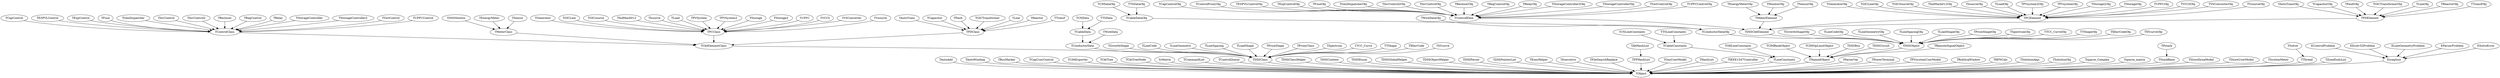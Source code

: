 DiGraph Classes {
  "Exception" -> "TObject"
  "EControlProblem" -> "Exception"
  "EControlProblem" [href="Solution.EControlProblem.html"]
  "EEsolv32Problem" -> "Exception"
  "EEsolv32Problem" [href="Ymatrix.EEsolv32Problem.html"]
  "ELineGeometryProblem" -> "Exception"
  "ELineGeometryProblem" [href="LineGeometry.ELineGeometryProblem.html"]
  "EParserProblem" -> "Exception"
  "EParserProblem" [href="ParserDel.EParserProblem.html"]
  "ESolveError" -> "Exception"
  "ESolveError" [href="Solution.ESolveError.html"]
  "TAutoAdd" -> "TObject"
  "TAutoAdd" [href="AutoAdd.TAutoAdd.html"]
  "TAutoWinding" -> "TObject"
  "TAutoWinding" [href="AutoTrans.TAutoWinding.html"]
  "TBusMarker" -> "TObject"
  "TBusMarker" [href="Circuit.TBusMarker.html"]
  "TCapUserControl" -> "TObject"
  "TCapUserControl" [href="CapUserControl.TCapUserControl.html"]
  "TCIMExporter" -> "TObject"
  "TCIMExporter" [href="ExportCIMXML.TCIMExporter.html"]
  "TCktTree" -> "TObject"
  "TCktTree" [href="CktTree.TCktTree.html"]
  "TCktTreeNode" -> "TObject"
  "TCktTreeNode" [href="CktTree.TCktTreeNode.html"]
  "TcMatrix" -> "TObject"
  "TcMatrix" [href="Ucmatrix.TcMatrix.html"]
  "TCommandList" -> "TObject"
  "TCommandList" [href="Command.TCommandList.html"]
  "TControlQueue" -> "TObject"
  "TControlQueue" [href="ControlQueue.TControlQueue.html"]
  "TDSSClass" -> "TObject"
  "TDSSClass" [href="DSSClass.TDSSClass.html"]
  "TCktElementClass" -> "TDSSClass"
  "TCktElementClass" [href="CktElementClass.TCktElementClass.html"]
  "TControlClass" -> "TCktElementClass"
  "TControlClass" [href="ControlClass.TControlClass.html"]
  "TCapControl" -> "TControlClass"
  "TCapControl" [href="CapControl.TCapControl.html"]
  "TESPVLControl" -> "TControlClass"
  "TESPVLControl" [href="ESPVLControl.TESPVLControl.html"]
  "TExpControl" -> "TControlClass"
  "TExpControl" [href="ExpControl.TExpControl.html"]
  "TFuse" -> "TControlClass"
  "TFuse" [href="Fuse.TFuse.html"]
  "TGenDispatcher" -> "TControlClass"
  "TGenDispatcher" [href="GenDispatcher.TGenDispatcher.html"]
  "TInvControl" -> "TControlClass"
  "TInvControl" [href="InvControl.TInvControl.html"]
  "TInvControl2" -> "TControlClass"
  "TInvControl2" [href="InvControl2.TInvControl2.html"]
  "TRecloser" -> "TControlClass"
  "TRecloser" [href="Recloser.TRecloser.html"]
  "TRegControl" -> "TControlClass"
  "TRegControl" [href="RegControl.TRegControl.html"]
  "TRelay" -> "TControlClass"
  "TRelay" [href="Relay.TRelay.html"]
  "TStorageController" -> "TControlClass"
  "TStorageController" [href="StorageController.TStorageController.html"]
  "TStorageController2" -> "TControlClass"
  "TStorageController2" [href="StorageController2.TStorageController2.html"]
  "TSwtControl" -> "TControlClass"
  "TSwtControl" [href="SwtControl.TSwtControl.html"]
  "TUPFCControl" -> "TControlClass"
  "TUPFCControl" [href="UPFCControl.TUPFCControl.html"]
  "TMeterClass" -> "TCktElementClass"
  "TMeterClass" [href="MeterClass.TMeterClass.html"]
  "TDSSMonitor" -> "TMeterClass"
  "TDSSMonitor" [href="Monitor.TDSSMonitor.html"]
  "TEnergyMeter" -> "TMeterClass"
  "TEnergyMeter" [href="EnergyMeter.TEnergyMeter.html"]
  "TSensor" -> "TMeterClass"
  "TSensor" [href="Sensor.TSensor.html"]
  "TPCClass" -> "TCktElementClass"
  "TPCClass" [href="PCClass.TPCClass.html"]
  "TGenerator" -> "TPCClass"
  "TGenerator" [href="generator.TGenerator.html"]
  "TGICLine" -> "TPCClass"
  "TGICLine" [href="GICLine.TGICLine.html"]
  "TGICsource" -> "TPCClass"
  "TGICsource" [href="GICsource.TGICsource.html"]
  "TIndMach012" -> "TPCClass"
  "TIndMach012" [href="IndMach012.TIndMach012.html"]
  "TIsource" -> "TPCClass"
  "TIsource" [href="Isource.TIsource.html"]
  "TLoad" -> "TPCClass"
  "TLoad" [href="Load.TLoad.html"]
  "TPVSystem" -> "TPCClass"
  "TPVSystem" [href="PVsystem.TPVSystem.html"]
  "TPVSystem2" -> "TPCClass"
  "TPVSystem2" [href="PVsystem2.TPVSystem2.html"]
  "TStorage" -> "TPCClass"
  "TStorage" [href="Storage.TStorage.html"]
  "TStorage2" -> "TPCClass"
  "TStorage2" [href="Storage2.TStorage2.html"]
  "TUPFC" -> "TPCClass"
  "TUPFC" [href="UPFC.TUPFC.html"]
  "TVCCS" -> "TPCClass"
  "TVCCS" [href="VCCS.TVCCS.html"]
  "TVSConverter" -> "TPCClass"
  "TVSConverter" [href="VSConverter.TVSConverter.html"]
  "TVsource" -> "TPCClass"
  "TVsource" [href="VSource.TVsource.html"]
  "TPDClass" -> "TCktElementClass"
  "TPDClass" [href="PDClass.TPDClass.html"]
  "TAutoTrans" -> "TPDClass"
  "TAutoTrans" [href="AutoTrans.TAutoTrans.html"]
  "TCapacitor" -> "TPDClass"
  "TCapacitor" [href="Capacitor.TCapacitor.html"]
  "TFault" -> "TPDClass"
  "TFault" [href="Fault.TFault.html"]
  "TGICTransformer" -> "TPDClass"
  "TGICTransformer" [href="GICTransformer.TGICTransformer.html"]
  "TLine" -> "TPDClass"
  "TLine" [href="Line.TLine.html"]
  "TReactor" -> "TPDClass"
  "TReactor" [href="Reactor.TReactor.html"]
  "TTransf" -> "TPDClass"
  "TTransf" [href="Transformer.TTransf.html"]
  "TConductorData" -> "TDSSClass"
  "TConductorData" [href="ConductorData.TConductorData.html"]
  "TCableData" -> "TConductorData"
  "TCableData" [href="CableData.TCableData.html"]
  "TCNData" -> "TCableData"
  "TCNData" [href="CNData.TCNData.html"]
  "TTSData" -> "TCableData"
  "TTSData" [href="TSData.TTSData.html"]
  "TWireData" -> "TConductorData"
  "TWireData" [href="WireData.TWireData.html"]
  "TGrowthShape" -> "TDSSClass"
  "TGrowthShape" [href="GrowthShape.TGrowthShape.html"]
  "TLineCode" -> "TDSSClass"
  "TLineCode" [href="LineCode.TLineCode.html"]
  "TLineGeometry" -> "TDSSClass"
  "TLineGeometry" [href="LineGeometry.TLineGeometry.html"]
  "TLineSpacing" -> "TDSSClass"
  "TLineSpacing" [href="LineSpacing.TLineSpacing.html"]
  "TLoadShape" -> "TDSSClass"
  "TLoadShape" [href="LoadShape.TLoadShape.html"]
  "TPriceShape" -> "TDSSClass"
  "TPriceShape" [href="PriceShape.TPriceShape.html"]
  "TProxyClass" -> "TDSSClass"
  "TProxyClass" [href="DSSClass.TProxyClass.html"]
  "TSpectrum" -> "TDSSClass"
  "TSpectrum" [href="Spectrum.TSpectrum.html"]
  "TTCC_Curve" -> "TDSSClass"
  "TTCC_Curve" [href="TCC_Curve.TTCC_Curve.html"]
  "TTShape" -> "TDSSClass"
  "TTShape" [href="TempShape.TTShape.html"]
  "TXfmrCode" -> "TDSSClass"
  "TXfmrCode" [href="XfmrCode.TXfmrCode.html"]
  "TXYcurve" -> "TDSSClass"
  "TXYcurve" [href="XYcurve.TXYcurve.html"]
  "TDSSClassHelper" -> "TObject"
  "TDSSClassHelper" [href="DSSObjectHelper.TDSSClassHelper.html"]
  "TDSSContext" -> "TObject"
  "TDSSContext" [href="DSSClass.TDSSContext.html"]
  "TDSSEnum" -> "TObject"
  "TDSSEnum" [href="DSSClass.TDSSEnum.html"]
  "TDSSGlobalHelper" -> "TObject"
  "TDSSGlobalHelper" [href="DSSHelper.TDSSGlobalHelper.html"]
  "TDSSObjectHelper" -> "TObject"
  "TDSSObjectHelper" [href="DSSObjectHelper.TDSSObjectHelper.html"]
  "TDSSParser" -> "TObject"
  "TDSSParser" [href="ParserDel.TDSSParser.html"]
  "TDSSPointerList" -> "TObject"
  "TDSSPointerList" [href="DSSPointerList.TDSSPointerList.html"]
  "TExecHelper" -> "TObject"
  "TExecHelper" [href="ExecHelper.TExecHelper.html"]
  "TExecutive" -> "TObject"
  "TExecutive" [href="Executive.TExecutive.html"]
  "TFileSearchReplace" -> "TObject"
  "TFileSearchReplace" [href="MeTIS_Exec.TFileSearchReplace.html"]
  "TFPHashList" -> "TObject"
  "TAltHashList" -> "TFPHashList"
  "TAltHashList" [href="HashList.TAltHashList.html"]
  "TGenUserModel" -> "TObject"
  "TGenUserModel" [href="GenUserModel.TGenUserModel.html"]
  "THashList" -> "TObject"
  "THashList" [href="HashList.THashList.html"]
  "TIEEE1547Controller" -> "TObject"
  "TIEEE1547Controller" [href="ExportCIMXML.TIEEE1547Controller.html"]
  "TLineConstants" -> "TObject"
  "TLineConstants" [href="LineConstants.TLineConstants.html"]
  "TCableConstants" -> "TLineConstants"
  "TCableConstants" [href="CableConstants.TCableConstants.html"]
  "TCNLineConstants" -> "TCableConstants"
  "TCNLineConstants" [href="CNLineConstants.TCNLineConstants.html"]
  "TTSLineConstants" -> "TCableConstants"
  "TTSLineConstants" [href="TSLineConstants.TTSLineConstants.html"]
  "TOHLineConstants" -> "TLineConstants"
  "TOHLineConstants" [href="OHLineConstants.TOHLineConstants.html"]
  "TNamedObject" -> "TObject"
  "TNamedObject" [href="NamedObject.TNamedObject.html"]
  "TCIMBankObject" -> "TNamedObject"
  "TCIMBankObject" [href="ExportCIMXML.TCIMBankObject.html"]
  "TCIMOpLimitObject" -> "TNamedObject"
  "TCIMOpLimitObject" [href="ExportCIMXML.TCIMOpLimitObject.html"]
  "TDSSBus" -> "TNamedObject"
  "TDSSBus" [href="Bus.TDSSBus.html"]
  "TDSSCircuit" -> "TNamedObject"
  "TDSSCircuit" [href="Circuit.TDSSCircuit.html"]
  "TDSSObject" -> "TNamedObject"
  "TDSSObject" [href="DSSObject.TDSSObject.html"]
  "TConductorDataObj" -> "TDSSObject"
  "TConductorDataObj" [href="ConductorData.TConductorDataObj.html"]
  "TCableDataObj" -> "TConductorDataObj"
  "TCableDataObj" [href="CableData.TCableDataObj.html"]
  "TCNDataObj" -> "TCableDataObj"
  "TCNDataObj" [href="CNData.TCNDataObj.html"]
  "TTSDataObj" -> "TCableDataObj"
  "TTSDataObj" [href="TSData.TTSDataObj.html"]
  "TWireDataObj" -> "TConductorDataObj"
  "TWireDataObj" [href="WireData.TWireDataObj.html"]
  "TDSSCktElement" -> "TDSSObject"
  "TDSSCktElement" [href="CktElement.TDSSCktElement.html"]
  "TControlElem" -> "TDSSCktElement"
  "TControlElem" [href="ControlElem.TControlElem.html"]
  "TCapControlObj" -> "TControlElem"
  "TCapControlObj" [href="CapControl.TCapControlObj.html"]
  "TControlProxyObj" -> "TControlElem"
  "TControlProxyObj" [href="ControlProxy.TControlProxyObj.html"]
  "TESPVLControlObj" -> "TControlElem"
  "TESPVLControlObj" [href="ESPVLControl.TESPVLControlObj.html"]
  "TExpControlObj" -> "TControlElem"
  "TExpControlObj" [href="ExpControl.TExpControlObj.html"]
  "TFuseObj" -> "TControlElem"
  "TFuseObj" [href="Fuse.TFuseObj.html"]
  "TGenDispatcherObj" -> "TControlElem"
  "TGenDispatcherObj" [href="GenDispatcher.TGenDispatcherObj.html"]
  "TInvControl2Obj" -> "TControlElem"
  "TInvControl2Obj" [href="InvControl2.TInvControl2Obj.html"]
  "TInvControlObj" -> "TControlElem"
  "TInvControlObj" [href="InvControl.TInvControlObj.html"]
  "TRecloserObj" -> "TControlElem"
  "TRecloserObj" [href="Recloser.TRecloserObj.html"]
  "TRegControlObj" -> "TControlElem"
  "TRegControlObj" [href="RegControl.TRegControlObj.html"]
  "TRelayObj" -> "TControlElem"
  "TRelayObj" [href="Relay.TRelayObj.html"]
  "TStorageController2Obj" -> "TControlElem"
  "TStorageController2Obj" [href="StorageController2.TStorageController2Obj.html"]
  "TStorageControllerObj" -> "TControlElem"
  "TStorageControllerObj" [href="StorageController.TStorageControllerObj.html"]
  "TSwtControlObj" -> "TControlElem"
  "TSwtControlObj" [href="SwtControl.TSwtControlObj.html"]
  "TUPFCControlObj" -> "TControlElem"
  "TUPFCControlObj" [href="UPFCControl.TUPFCControlObj.html"]
  "TMeterElement" -> "TDSSCktElement"
  "TMeterElement" [href="MeterElement.TMeterElement.html"]
  "TEnergyMeterObj" -> "TMeterElement"
  "TEnergyMeterObj" [href="EnergyMeter.TEnergyMeterObj.html"]
  "TMonitorObj" -> "TMeterElement"
  "TMonitorObj" [href="Monitor.TMonitorObj.html"]
  "TSensorObj" -> "TMeterElement"
  "TSensorObj" [href="Sensor.TSensorObj.html"]
  "TPCElement" -> "TDSSCktElement"
  "TPCElement" [href="PCElement.TPCElement.html"]
  "TGeneratorObj" -> "TPCElement"
  "TGeneratorObj" [href="generator.TGeneratorObj.html"]
  "TGICLineObj" -> "TPCElement"
  "TGICLineObj" [href="GICLine.TGICLineObj.html"]
  "TGICSourceObj" -> "TPCElement"
  "TGICSourceObj" [href="GICsource.TGICSourceObj.html"]
  "TIndMach012Obj" -> "TPCElement"
  "TIndMach012Obj" [href="IndMach012.TIndMach012Obj.html"]
  "TIsourceObj" -> "TPCElement"
  "TIsourceObj" [href="Isource.TIsourceObj.html"]
  "TLoadObj" -> "TPCElement"
  "TLoadObj" [href="Load.TLoadObj.html"]
  "TPVsystem2Obj" -> "TPCElement"
  "TPVsystem2Obj" [href="PVsystem2.TPVsystem2Obj.html"]
  "TPVsystemObj" -> "TPCElement"
  "TPVsystemObj" [href="PVsystem.TPVsystemObj.html"]
  "TStorage2Obj" -> "TPCElement"
  "TStorage2Obj" [href="Storage2.TStorage2Obj.html"]
  "TStorageObj" -> "TPCElement"
  "TStorageObj" [href="Storage.TStorageObj.html"]
  "TUPFCObj" -> "TPCElement"
  "TUPFCObj" [href="UPFC.TUPFCObj.html"]
  "TVCCSObj" -> "TPCElement"
  "TVCCSObj" [href="VCCS.TVCCSObj.html"]
  "TVSConverterObj" -> "TPCElement"
  "TVSConverterObj" [href="VSConverter.TVSConverterObj.html"]
  "TVsourceObj" -> "TPCElement"
  "TVsourceObj" [href="VSource.TVsourceObj.html"]
  "TPDElement" -> "TDSSCktElement"
  "TPDElement" [href="PDElement.TPDElement.html"]
  "TAutoTransObj" -> "TPDElement"
  "TAutoTransObj" [href="AutoTrans.TAutoTransObj.html"]
  "TCapacitorObj" -> "TPDElement"
  "TCapacitorObj" [href="Capacitor.TCapacitorObj.html"]
  "TFaultObj" -> "TPDElement"
  "TFaultObj" [href="Fault.TFaultObj.html"]
  "TGICTransformerObj" -> "TPDElement"
  "TGICTransformerObj" [href="GICTransformer.TGICTransformerObj.html"]
  "TLineObj" -> "TPDElement"
  "TLineObj" [href="Line.TLineObj.html"]
  "TReactorObj" -> "TPDElement"
  "TReactorObj" [href="Reactor.TReactorObj.html"]
  "TTransfObj" -> "TPDElement"
  "TTransfObj" [href="Transformer.TTransfObj.html"]
  "TGrowthShapeObj" -> "TDSSObject"
  "TGrowthShapeObj" [href="GrowthShape.TGrowthShapeObj.html"]
  "TLineCodeObj" -> "TDSSObject"
  "TLineCodeObj" [href="LineCode.TLineCodeObj.html"]
  "TLineGeometryObj" -> "TDSSObject"
  "TLineGeometryObj" [href="LineGeometry.TLineGeometryObj.html"]
  "TLineSpacingObj" -> "TDSSObject"
  "TLineSpacingObj" [href="LineSpacing.TLineSpacingObj.html"]
  "TLoadShapeObj" -> "TDSSObject"
  "TLoadShapeObj" [href="LoadShape.TLoadShapeObj.html"]
  "TPriceShapeObj" -> "TDSSObject"
  "TPriceShapeObj" [href="PriceShape.TPriceShapeObj.html"]
  "TSpectrumObj" -> "TDSSObject"
  "TSpectrumObj" [href="Spectrum.TSpectrumObj.html"]
  "TTCC_CurveObj" -> "TDSSObject"
  "TTCC_CurveObj" [href="TCC_Curve.TTCC_CurveObj.html"]
  "TTShapeObj" -> "TDSSObject"
  "TTShapeObj" [href="TempShape.TTShapeObj.html"]
  "TXfmrCodeObj" -> "TDSSObject"
  "TXfmrCodeObj" [href="XfmrCode.TXfmrCodeObj.html"]
  "TXYcurveObj" -> "TDSSObject"
  "TXYcurveObj" [href="XYcurve.TXYcurveObj.html"]
  "TRemoteSignalObject" -> "TNamedObject"
  "TRemoteSignalObject" [href="ExportCIMXML.TRemoteSignalObject.html"]
  "TParserVar" -> "TObject"
  "TParserVar" [href="ParserDel.TParserVar.html"]
  "TPowerTerminal" -> "TObject"
  "TPowerTerminal" [href="Terminal.TPowerTerminal.html"]
  "TPVsystemUserModel" -> "TObject"
  "TPVsystemUserModel" [href="PVSystemUserModel.TPVsystemUserModel.html"]
  "TRollAvgWindow" -> "TObject"
  "TRollAvgWindow" [href="RollAvgWindow.TRollAvgWindow.html"]
  "TRPNCalc" -> "TObject"
  "TRPNCalc" [href="RPN.TRPNCalc.html"]
  "TSolutionAlgs" -> "TObject"
  "TSolutionAlgs" [href="SolutionAlgs.TSolutionAlgs.html"]
  "TSolutionObj" -> "TObject"
  "TSolutionObj" [href="Solution.TSolutionObj.html"]
  "Tsparse_Complex" -> "TObject"
  "Tsparse_Complex" [href="Sparse_Math.Tsparse_Complex.html"]
  "Tsparse_matrix" -> "TObject"
  "Tsparse_matrix" [href="Sparse_Math.Tsparse_matrix.html"]
  "TStackBase" -> "TObject"
  "TStackBase" [href="StackDef.TStackBase.html"]
  "TPstack" -> "TStackBase"
  "TPstack" [href="StackDef.TPstack.html"]
  "TStoreDynaModel" -> "TObject"
  "TStoreDynaModel" [href="StoreUserModel.TStoreDynaModel.html"]
  "TStoreUserModel" -> "TObject"
  "TStoreUserModel" [href="StoreUserModel.TStoreUserModel.html"]
  "TSystemMeter" -> "TObject"
  "TSystemMeter" [href="EnergyMeter.TSystemMeter.html"]
  "TThread" -> "TObject"
  "TSolver" -> "TThread"
  "TSolver" [href="Solution.TSolver.html"]
  "TZoneEndsList" -> "TObject"
  "TZoneEndsList" [href="CktTree.TZoneEndsList.html"]
}
